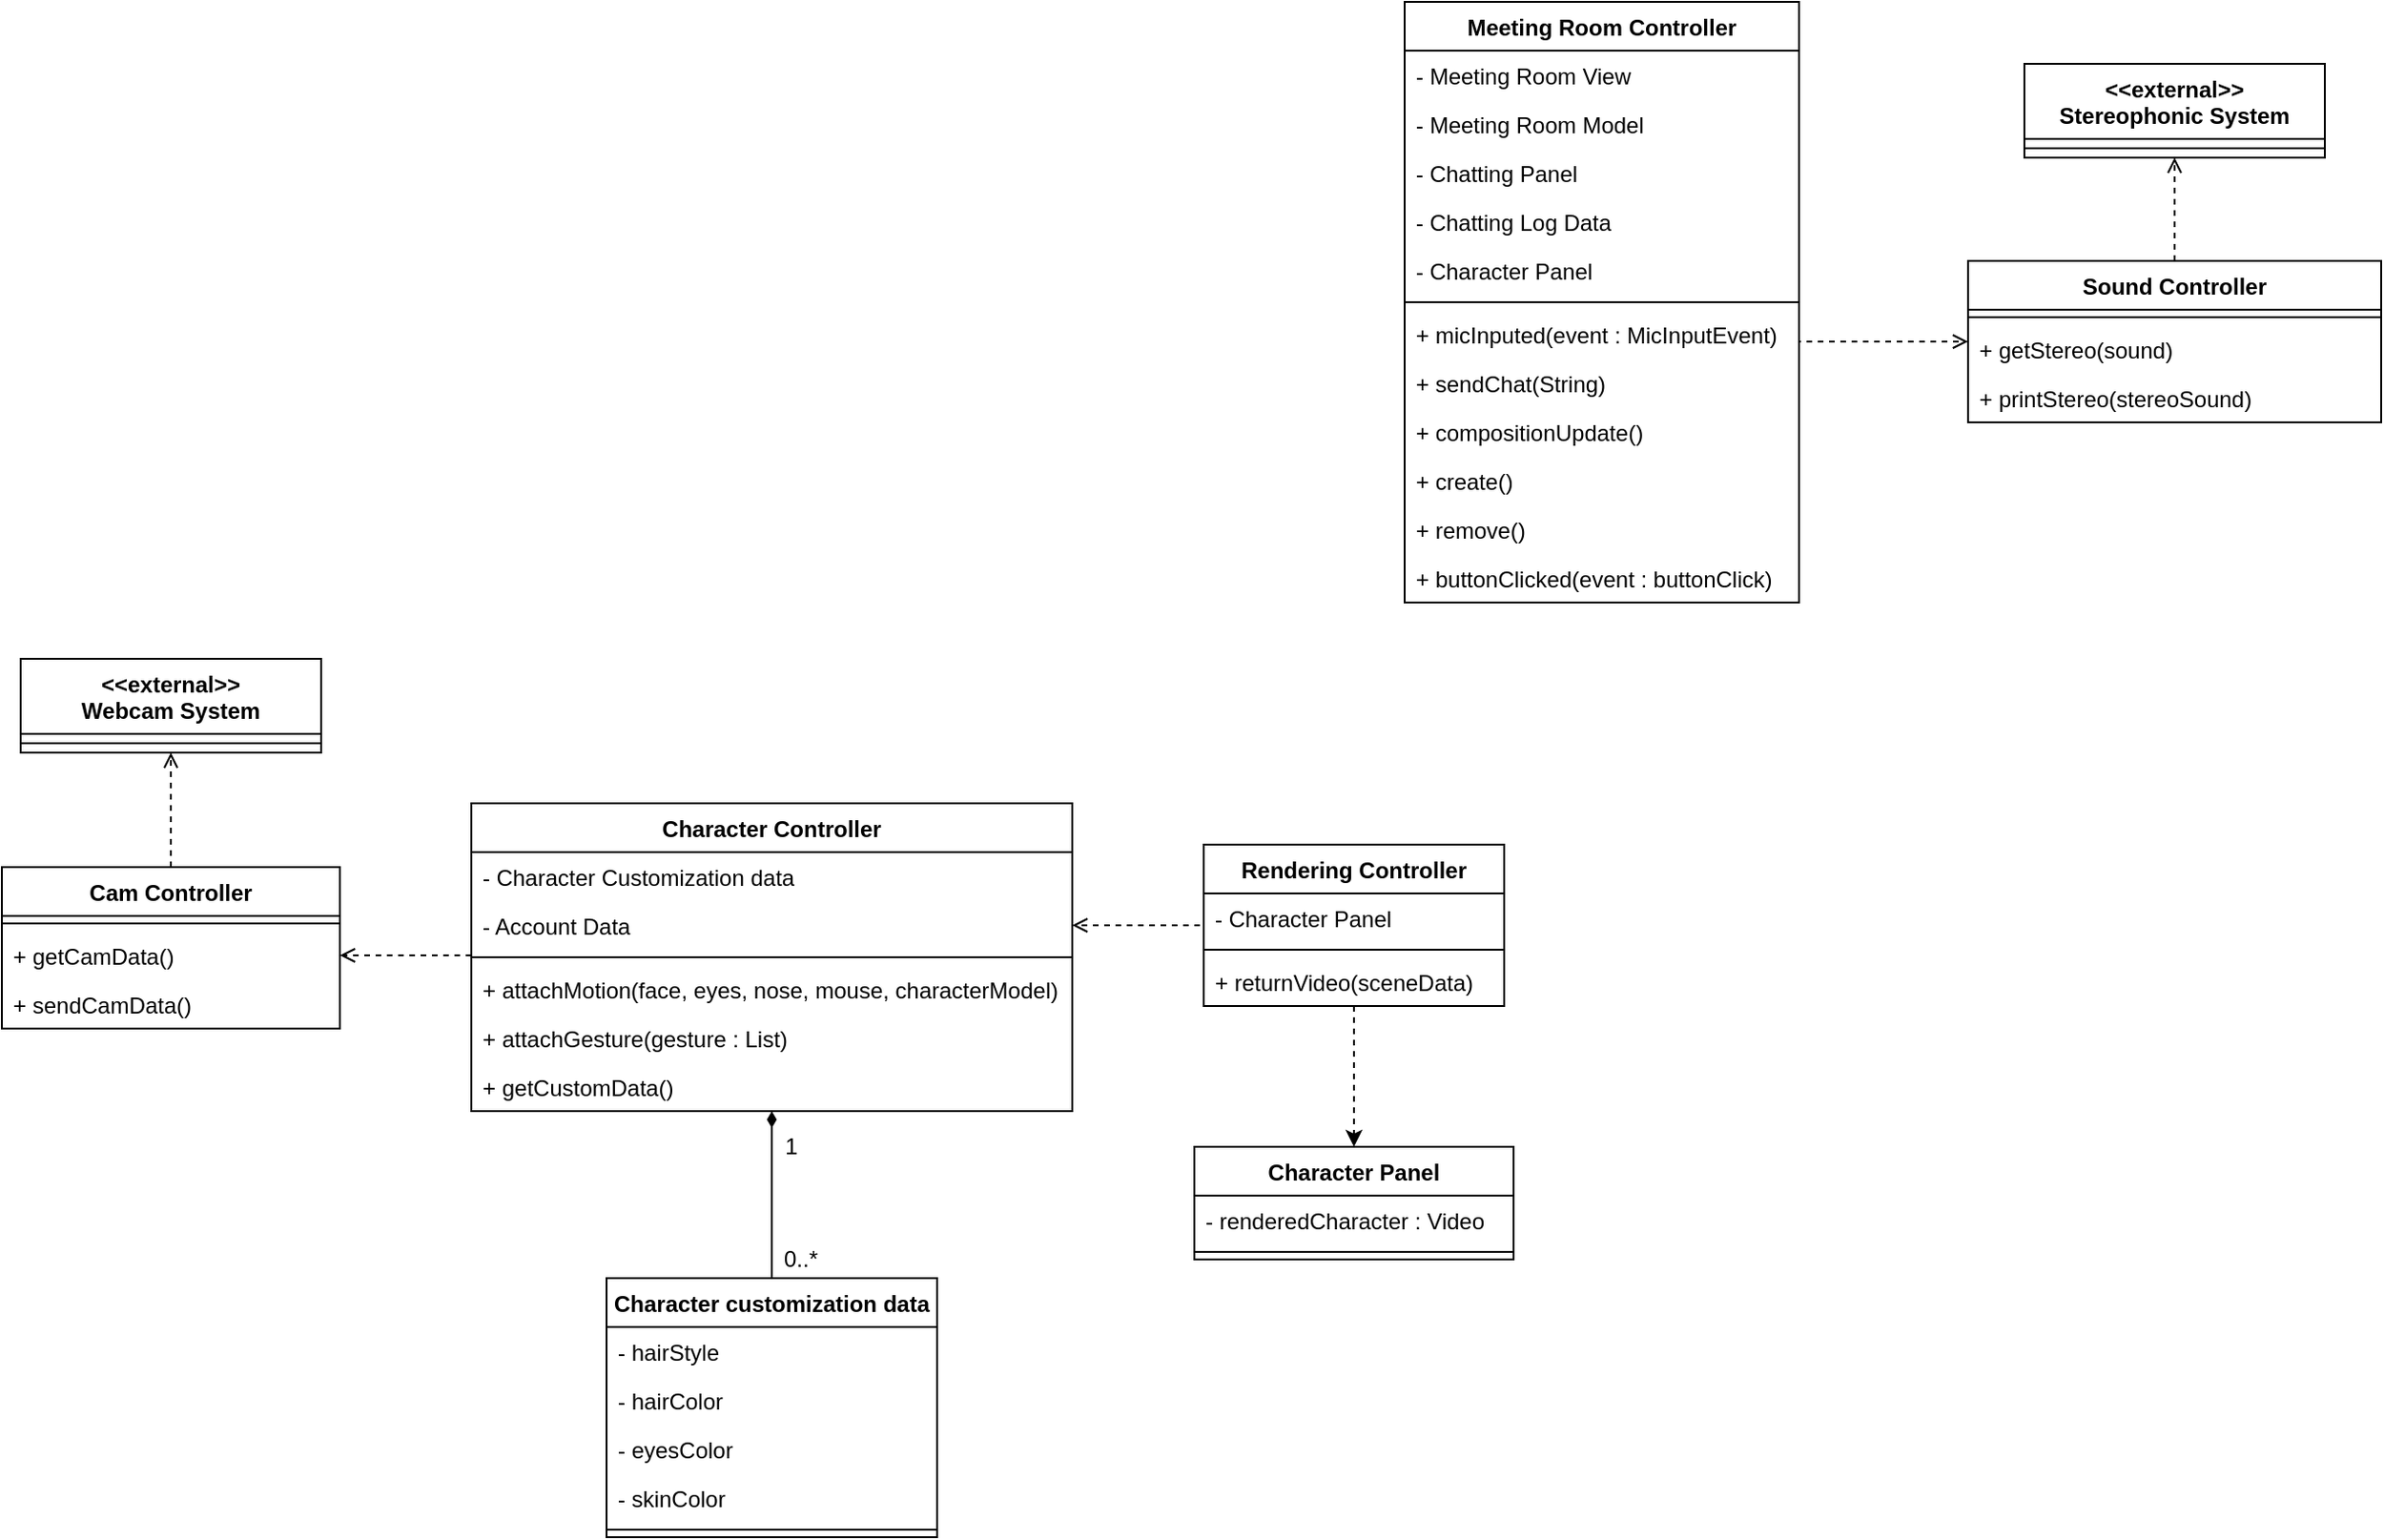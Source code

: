 <mxfile version="14.6.11" type="github">
  <diagram id="qNtHvHr-Q_ltwnV1EGBj" name="Page-1">
    <mxGraphModel dx="1221" dy="615" grid="1" gridSize="10" guides="1" tooltips="1" connect="1" arrows="1" fold="1" page="1" pageScale="1" pageWidth="827" pageHeight="1169" math="0" shadow="0">
      <root>
        <mxCell id="0" />
        <mxCell id="1" parent="0" />
        <mxCell id="Hz_aNHwt8BgAc0QITuWz-24" value="Meeting Room Controller" style="swimlane;fontStyle=1;align=center;verticalAlign=top;childLayout=stackLayout;horizontal=1;startSize=26;horizontalStack=0;resizeParent=1;resizeParentMax=0;resizeLast=0;collapsible=1;marginBottom=0;" parent="1" vertex="1">
          <mxGeometry x="827" y="110" width="210" height="320" as="geometry" />
        </mxCell>
        <mxCell id="Hz_aNHwt8BgAc0QITuWz-25" value="- Meeting Room View" style="text;strokeColor=none;fillColor=none;align=left;verticalAlign=top;spacingLeft=4;spacingRight=4;overflow=hidden;rotatable=0;points=[[0,0.5],[1,0.5]];portConstraint=eastwest;" parent="Hz_aNHwt8BgAc0QITuWz-24" vertex="1">
          <mxGeometry y="26" width="210" height="26" as="geometry" />
        </mxCell>
        <mxCell id="Hz_aNHwt8BgAc0QITuWz-28" value="- Meeting Room Model" style="text;strokeColor=none;fillColor=none;align=left;verticalAlign=top;spacingLeft=4;spacingRight=4;overflow=hidden;rotatable=0;points=[[0,0.5],[1,0.5]];portConstraint=eastwest;" parent="Hz_aNHwt8BgAc0QITuWz-24" vertex="1">
          <mxGeometry y="52" width="210" height="26" as="geometry" />
        </mxCell>
        <mxCell id="Hz_aNHwt8BgAc0QITuWz-48" value="- Chatting Panel" style="text;strokeColor=none;fillColor=none;align=left;verticalAlign=top;spacingLeft=4;spacingRight=4;overflow=hidden;rotatable=0;points=[[0,0.5],[1,0.5]];portConstraint=eastwest;" parent="Hz_aNHwt8BgAc0QITuWz-24" vertex="1">
          <mxGeometry y="78" width="210" height="26" as="geometry" />
        </mxCell>
        <mxCell id="-fM7mds_HS6A8kRONg-R-8" value="- Chatting Log Data" style="text;strokeColor=none;fillColor=none;align=left;verticalAlign=top;spacingLeft=4;spacingRight=4;overflow=hidden;rotatable=0;points=[[0,0.5],[1,0.5]];portConstraint=eastwest;" vertex="1" parent="Hz_aNHwt8BgAc0QITuWz-24">
          <mxGeometry y="104" width="210" height="26" as="geometry" />
        </mxCell>
        <mxCell id="Hz_aNHwt8BgAc0QITuWz-49" value="- Character Panel" style="text;strokeColor=none;fillColor=none;align=left;verticalAlign=top;spacingLeft=4;spacingRight=4;overflow=hidden;rotatable=0;points=[[0,0.5],[1,0.5]];portConstraint=eastwest;" parent="Hz_aNHwt8BgAc0QITuWz-24" vertex="1">
          <mxGeometry y="130" width="210" height="26" as="geometry" />
        </mxCell>
        <mxCell id="Hz_aNHwt8BgAc0QITuWz-26" value="" style="line;strokeWidth=1;fillColor=none;align=left;verticalAlign=middle;spacingTop=-1;spacingLeft=3;spacingRight=3;rotatable=0;labelPosition=right;points=[];portConstraint=eastwest;" parent="Hz_aNHwt8BgAc0QITuWz-24" vertex="1">
          <mxGeometry y="156" width="210" height="8" as="geometry" />
        </mxCell>
        <mxCell id="Hz_aNHwt8BgAc0QITuWz-27" value="+ micInputed(event : MicInputEvent)" style="text;strokeColor=none;fillColor=none;align=left;verticalAlign=top;spacingLeft=4;spacingRight=4;overflow=hidden;rotatable=0;points=[[0,0.5],[1,0.5]];portConstraint=eastwest;" parent="Hz_aNHwt8BgAc0QITuWz-24" vertex="1">
          <mxGeometry y="164" width="210" height="26" as="geometry" />
        </mxCell>
        <mxCell id="Hz_aNHwt8BgAc0QITuWz-50" value="+ sendChat(String)" style="text;strokeColor=none;fillColor=none;align=left;verticalAlign=top;spacingLeft=4;spacingRight=4;overflow=hidden;rotatable=0;points=[[0,0.5],[1,0.5]];portConstraint=eastwest;" parent="Hz_aNHwt8BgAc0QITuWz-24" vertex="1">
          <mxGeometry y="190" width="210" height="26" as="geometry" />
        </mxCell>
        <mxCell id="Hz_aNHwt8BgAc0QITuWz-51" value="+ compositionUpdate()" style="text;strokeColor=none;fillColor=none;align=left;verticalAlign=top;spacingLeft=4;spacingRight=4;overflow=hidden;rotatable=0;points=[[0,0.5],[1,0.5]];portConstraint=eastwest;" parent="Hz_aNHwt8BgAc0QITuWz-24" vertex="1">
          <mxGeometry y="216" width="210" height="26" as="geometry" />
        </mxCell>
        <mxCell id="Hz_aNHwt8BgAc0QITuWz-52" value="+ create()" style="text;strokeColor=none;fillColor=none;align=left;verticalAlign=top;spacingLeft=4;spacingRight=4;overflow=hidden;rotatable=0;points=[[0,0.5],[1,0.5]];portConstraint=eastwest;" parent="Hz_aNHwt8BgAc0QITuWz-24" vertex="1">
          <mxGeometry y="242" width="210" height="26" as="geometry" />
        </mxCell>
        <mxCell id="Hz_aNHwt8BgAc0QITuWz-53" value="+ remove()" style="text;strokeColor=none;fillColor=none;align=left;verticalAlign=top;spacingLeft=4;spacingRight=4;overflow=hidden;rotatable=0;points=[[0,0.5],[1,0.5]];portConstraint=eastwest;" parent="Hz_aNHwt8BgAc0QITuWz-24" vertex="1">
          <mxGeometry y="268" width="210" height="26" as="geometry" />
        </mxCell>
        <mxCell id="Hz_aNHwt8BgAc0QITuWz-54" value="+ buttonClicked(event : buttonClick)" style="text;strokeColor=none;fillColor=none;align=left;verticalAlign=top;spacingLeft=4;spacingRight=4;overflow=hidden;rotatable=0;points=[[0,0.5],[1,0.5]];portConstraint=eastwest;" parent="Hz_aNHwt8BgAc0QITuWz-24" vertex="1">
          <mxGeometry y="294" width="210" height="26" as="geometry" />
        </mxCell>
        <mxCell id="-fM7mds_HS6A8kRONg-R-6" style="edgeStyle=orthogonalEdgeStyle;rounded=0;orthogonalLoop=1;jettySize=auto;html=1;exitX=0.5;exitY=0;exitDx=0;exitDy=0;entryX=0.5;entryY=1;entryDx=0;entryDy=0;dashed=1;endArrow=open;endFill=0;" edge="1" parent="1" source="Hz_aNHwt8BgAc0QITuWz-30" target="Hz_aNHwt8BgAc0QITuWz-60">
          <mxGeometry relative="1" as="geometry" />
        </mxCell>
        <mxCell id="Hz_aNHwt8BgAc0QITuWz-30" value="Sound Controller" style="swimlane;fontStyle=1;align=center;verticalAlign=top;childLayout=stackLayout;horizontal=1;startSize=26;horizontalStack=0;resizeParent=1;resizeParentMax=0;resizeLast=0;collapsible=1;marginBottom=0;" parent="1" vertex="1">
          <mxGeometry x="1127" y="248" width="220" height="86" as="geometry" />
        </mxCell>
        <mxCell id="Hz_aNHwt8BgAc0QITuWz-33" value="" style="line;strokeWidth=1;fillColor=none;align=left;verticalAlign=middle;spacingTop=-1;spacingLeft=3;spacingRight=3;rotatable=0;labelPosition=right;points=[];portConstraint=eastwest;" parent="Hz_aNHwt8BgAc0QITuWz-30" vertex="1">
          <mxGeometry y="26" width="220" height="8" as="geometry" />
        </mxCell>
        <mxCell id="VSV6r8VIV5T4gKpohB-m-29" value="+ getStereo(sound)" style="text;strokeColor=none;fillColor=none;align=left;verticalAlign=top;spacingLeft=4;spacingRight=4;overflow=hidden;rotatable=0;points=[[0,0.5],[1,0.5]];portConstraint=eastwest;" parent="Hz_aNHwt8BgAc0QITuWz-30" vertex="1">
          <mxGeometry y="34" width="220" height="26" as="geometry" />
        </mxCell>
        <mxCell id="Hz_aNHwt8BgAc0QITuWz-34" value="+ printStereo(stereoSound)" style="text;strokeColor=none;fillColor=none;align=left;verticalAlign=top;spacingLeft=4;spacingRight=4;overflow=hidden;rotatable=0;points=[[0,0.5],[1,0.5]];portConstraint=eastwest;" parent="Hz_aNHwt8BgAc0QITuWz-30" vertex="1">
          <mxGeometry y="60" width="220" height="26" as="geometry" />
        </mxCell>
        <mxCell id="Hz_aNHwt8BgAc0QITuWz-60" value="&lt;&lt;external&gt;&gt;&#xa;Stereophonic System" style="swimlane;fontStyle=1;align=center;verticalAlign=top;childLayout=stackLayout;horizontal=1;startSize=40;horizontalStack=0;resizeParent=1;resizeParentMax=0;resizeLast=0;collapsible=1;marginBottom=0;" parent="1" vertex="1">
          <mxGeometry x="1157" y="143" width="160" height="50" as="geometry" />
        </mxCell>
        <mxCell id="Hz_aNHwt8BgAc0QITuWz-62" value="" style="line;strokeWidth=1;fillColor=none;align=left;verticalAlign=middle;spacingTop=-1;spacingLeft=3;spacingRight=3;rotatable=0;labelPosition=right;points=[];portConstraint=eastwest;" parent="Hz_aNHwt8BgAc0QITuWz-60" vertex="1">
          <mxGeometry y="40" width="160" height="10" as="geometry" />
        </mxCell>
        <mxCell id="VSV6r8VIV5T4gKpohB-m-1" value="Character Controller" style="swimlane;fontStyle=1;align=center;verticalAlign=top;childLayout=stackLayout;horizontal=1;startSize=26;horizontalStack=0;resizeParent=1;resizeParentMax=0;resizeLast=0;collapsible=1;marginBottom=0;" parent="1" vertex="1">
          <mxGeometry x="330" y="537" width="320" height="164" as="geometry" />
        </mxCell>
        <mxCell id="VSV6r8VIV5T4gKpohB-m-2" value="- Character Customization data" style="text;strokeColor=none;fillColor=none;align=left;verticalAlign=top;spacingLeft=4;spacingRight=4;overflow=hidden;rotatable=0;points=[[0,0.5],[1,0.5]];portConstraint=eastwest;" parent="VSV6r8VIV5T4gKpohB-m-1" vertex="1">
          <mxGeometry y="26" width="320" height="26" as="geometry" />
        </mxCell>
        <mxCell id="VSV6r8VIV5T4gKpohB-m-3" value="- Account Data" style="text;strokeColor=none;fillColor=none;align=left;verticalAlign=top;spacingLeft=4;spacingRight=4;overflow=hidden;rotatable=0;points=[[0,0.5],[1,0.5]];portConstraint=eastwest;" parent="VSV6r8VIV5T4gKpohB-m-1" vertex="1">
          <mxGeometry y="52" width="320" height="26" as="geometry" />
        </mxCell>
        <mxCell id="VSV6r8VIV5T4gKpohB-m-4" value="" style="line;strokeWidth=1;fillColor=none;align=left;verticalAlign=middle;spacingTop=-1;spacingLeft=3;spacingRight=3;rotatable=0;labelPosition=right;points=[];portConstraint=eastwest;" parent="VSV6r8VIV5T4gKpohB-m-1" vertex="1">
          <mxGeometry y="78" width="320" height="8" as="geometry" />
        </mxCell>
        <mxCell id="VSV6r8VIV5T4gKpohB-m-30" value="+ attachMotion(face, eyes, nose, mouse, characterModel)" style="text;strokeColor=none;fillColor=none;align=left;verticalAlign=top;spacingLeft=4;spacingRight=4;overflow=hidden;rotatable=0;points=[[0,0.5],[1,0.5]];portConstraint=eastwest;" parent="VSV6r8VIV5T4gKpohB-m-1" vertex="1">
          <mxGeometry y="86" width="320" height="26" as="geometry" />
        </mxCell>
        <mxCell id="-fM7mds_HS6A8kRONg-R-17" value="+ attachGesture(gesture : List)" style="text;strokeColor=none;fillColor=none;align=left;verticalAlign=top;spacingLeft=4;spacingRight=4;overflow=hidden;rotatable=0;points=[[0,0.5],[1,0.5]];portConstraint=eastwest;" vertex="1" parent="VSV6r8VIV5T4gKpohB-m-1">
          <mxGeometry y="112" width="320" height="26" as="geometry" />
        </mxCell>
        <mxCell id="VSV6r8VIV5T4gKpohB-m-5" value="+ getCustomData()" style="text;strokeColor=none;fillColor=none;align=left;verticalAlign=top;spacingLeft=4;spacingRight=4;overflow=hidden;rotatable=0;points=[[0,0.5],[1,0.5]];portConstraint=eastwest;" parent="VSV6r8VIV5T4gKpohB-m-1" vertex="1">
          <mxGeometry y="138" width="320" height="26" as="geometry" />
        </mxCell>
        <mxCell id="VSV6r8VIV5T4gKpohB-m-6" value="Character Panel" style="swimlane;fontStyle=1;align=center;verticalAlign=top;childLayout=stackLayout;horizontal=1;startSize=26;horizontalStack=0;resizeParent=1;resizeParentMax=0;resizeLast=0;collapsible=1;marginBottom=0;" parent="1" vertex="1">
          <mxGeometry x="715" y="720" width="170" height="60" as="geometry" />
        </mxCell>
        <mxCell id="VSV6r8VIV5T4gKpohB-m-7" value="- renderedCharacter : Video" style="text;strokeColor=none;fillColor=none;align=left;verticalAlign=top;spacingLeft=4;spacingRight=4;overflow=hidden;rotatable=0;points=[[0,0.5],[1,0.5]];portConstraint=eastwest;" parent="VSV6r8VIV5T4gKpohB-m-6" vertex="1">
          <mxGeometry y="26" width="170" height="26" as="geometry" />
        </mxCell>
        <mxCell id="VSV6r8VIV5T4gKpohB-m-9" value="" style="line;strokeWidth=1;fillColor=none;align=left;verticalAlign=middle;spacingTop=-1;spacingLeft=3;spacingRight=3;rotatable=0;labelPosition=right;points=[];portConstraint=eastwest;" parent="VSV6r8VIV5T4gKpohB-m-6" vertex="1">
          <mxGeometry y="52" width="170" height="8" as="geometry" />
        </mxCell>
        <mxCell id="VSV6r8VIV5T4gKpohB-m-39" style="edgeStyle=orthogonalEdgeStyle;rounded=0;orthogonalLoop=1;jettySize=auto;html=1;entryX=0.5;entryY=0;entryDx=0;entryDy=0;dashed=1;" parent="1" source="VSV6r8VIV5T4gKpohB-m-11" target="VSV6r8VIV5T4gKpohB-m-6" edge="1">
          <mxGeometry relative="1" as="geometry" />
        </mxCell>
        <mxCell id="VSV6r8VIV5T4gKpohB-m-11" value="Rendering Controller" style="swimlane;fontStyle=1;align=center;verticalAlign=top;childLayout=stackLayout;horizontal=1;startSize=26;horizontalStack=0;resizeParent=1;resizeParentMax=0;resizeLast=0;collapsible=1;marginBottom=0;" parent="1" vertex="1">
          <mxGeometry x="720" y="559" width="160" height="86" as="geometry" />
        </mxCell>
        <mxCell id="VSV6r8VIV5T4gKpohB-m-12" value="- Character Panel" style="text;strokeColor=none;fillColor=none;align=left;verticalAlign=top;spacingLeft=4;spacingRight=4;overflow=hidden;rotatable=0;points=[[0,0.5],[1,0.5]];portConstraint=eastwest;" parent="VSV6r8VIV5T4gKpohB-m-11" vertex="1">
          <mxGeometry y="26" width="160" height="26" as="geometry" />
        </mxCell>
        <mxCell id="VSV6r8VIV5T4gKpohB-m-14" value="" style="line;strokeWidth=1;fillColor=none;align=left;verticalAlign=middle;spacingTop=-1;spacingLeft=3;spacingRight=3;rotatable=0;labelPosition=right;points=[];portConstraint=eastwest;" parent="VSV6r8VIV5T4gKpohB-m-11" vertex="1">
          <mxGeometry y="52" width="160" height="8" as="geometry" />
        </mxCell>
        <mxCell id="VSV6r8VIV5T4gKpohB-m-15" value="+ returnVideo(sceneData)" style="text;strokeColor=none;fillColor=none;align=left;verticalAlign=top;spacingLeft=4;spacingRight=4;overflow=hidden;rotatable=0;points=[[0,0.5],[1,0.5]];portConstraint=eastwest;" parent="VSV6r8VIV5T4gKpohB-m-11" vertex="1">
          <mxGeometry y="60" width="160" height="26" as="geometry" />
        </mxCell>
        <mxCell id="-fM7mds_HS6A8kRONg-R-7" style="edgeStyle=orthogonalEdgeStyle;rounded=0;orthogonalLoop=1;jettySize=auto;html=1;exitX=0.5;exitY=0;exitDx=0;exitDy=0;entryX=0.5;entryY=1;entryDx=0;entryDy=0;dashed=1;endArrow=open;endFill=0;" edge="1" parent="1" source="VSV6r8VIV5T4gKpohB-m-23" target="-fM7mds_HS6A8kRONg-R-2">
          <mxGeometry relative="1" as="geometry" />
        </mxCell>
        <mxCell id="VSV6r8VIV5T4gKpohB-m-23" value="Cam Controller" style="swimlane;fontStyle=1;align=center;verticalAlign=top;childLayout=stackLayout;horizontal=1;startSize=26;horizontalStack=0;resizeParent=1;resizeParentMax=0;resizeLast=0;collapsible=1;marginBottom=0;" parent="1" vertex="1">
          <mxGeometry x="80" y="571" width="180" height="86" as="geometry" />
        </mxCell>
        <mxCell id="VSV6r8VIV5T4gKpohB-m-26" value="" style="line;strokeWidth=1;fillColor=none;align=left;verticalAlign=middle;spacingTop=-1;spacingLeft=3;spacingRight=3;rotatable=0;labelPosition=right;points=[];portConstraint=eastwest;" parent="VSV6r8VIV5T4gKpohB-m-23" vertex="1">
          <mxGeometry y="26" width="180" height="8" as="geometry" />
        </mxCell>
        <mxCell id="VSV6r8VIV5T4gKpohB-m-28" value="+ getCamData()" style="text;strokeColor=none;fillColor=none;align=left;verticalAlign=top;spacingLeft=4;spacingRight=4;overflow=hidden;rotatable=0;points=[[0,0.5],[1,0.5]];portConstraint=eastwest;" parent="VSV6r8VIV5T4gKpohB-m-23" vertex="1">
          <mxGeometry y="34" width="180" height="26" as="geometry" />
        </mxCell>
        <mxCell id="VSV6r8VIV5T4gKpohB-m-27" value="+ sendCamData()" style="text;strokeColor=none;fillColor=none;align=left;verticalAlign=top;spacingLeft=4;spacingRight=4;overflow=hidden;rotatable=0;points=[[0,0.5],[1,0.5]];portConstraint=eastwest;" parent="VSV6r8VIV5T4gKpohB-m-23" vertex="1">
          <mxGeometry y="60" width="180" height="26" as="geometry" />
        </mxCell>
        <mxCell id="VSV6r8VIV5T4gKpohB-m-31" style="edgeStyle=orthogonalEdgeStyle;rounded=0;orthogonalLoop=1;jettySize=auto;html=1;dashed=1;endArrow=open;endFill=0;" parent="1" target="Hz_aNHwt8BgAc0QITuWz-30" edge="1">
          <mxGeometry relative="1" as="geometry">
            <mxPoint x="1037" y="283" as="sourcePoint" />
            <Array as="points">
              <mxPoint x="1037" y="291" />
            </Array>
            <mxPoint x="1117" y="283" as="targetPoint" />
          </mxGeometry>
        </mxCell>
        <mxCell id="-fM7mds_HS6A8kRONg-R-2" value="&lt;&lt;external&gt;&gt;&#xa;Webcam System" style="swimlane;fontStyle=1;align=center;verticalAlign=top;childLayout=stackLayout;horizontal=1;startSize=40;horizontalStack=0;resizeParent=1;resizeParentMax=0;resizeLast=0;collapsible=1;marginBottom=0;" vertex="1" parent="1">
          <mxGeometry x="90" y="460" width="160" height="50" as="geometry" />
        </mxCell>
        <mxCell id="-fM7mds_HS6A8kRONg-R-3" value="" style="line;strokeWidth=1;fillColor=none;align=left;verticalAlign=middle;spacingTop=-1;spacingLeft=3;spacingRight=3;rotatable=0;labelPosition=right;points=[];portConstraint=eastwest;" vertex="1" parent="-fM7mds_HS6A8kRONg-R-2">
          <mxGeometry y="40" width="160" height="10" as="geometry" />
        </mxCell>
        <mxCell id="-fM7mds_HS6A8kRONg-R-24" style="edgeStyle=orthogonalEdgeStyle;rounded=0;orthogonalLoop=1;jettySize=auto;html=1;endArrow=diamondThin;endFill=1;" edge="1" parent="1" source="-fM7mds_HS6A8kRONg-R-9" target="VSV6r8VIV5T4gKpohB-m-1">
          <mxGeometry relative="1" as="geometry">
            <Array as="points">
              <mxPoint x="490" y="730" />
              <mxPoint x="490" y="730" />
            </Array>
          </mxGeometry>
        </mxCell>
        <mxCell id="-fM7mds_HS6A8kRONg-R-9" value="Character customization data" style="swimlane;fontStyle=1;align=center;verticalAlign=top;childLayout=stackLayout;horizontal=1;startSize=26;horizontalStack=0;resizeParent=1;resizeParentMax=0;resizeLast=0;collapsible=1;marginBottom=0;" vertex="1" parent="1">
          <mxGeometry x="402" y="790" width="176" height="138" as="geometry" />
        </mxCell>
        <mxCell id="-fM7mds_HS6A8kRONg-R-22" value="- hairStyle" style="text;strokeColor=none;fillColor=none;align=left;verticalAlign=top;spacingLeft=4;spacingRight=4;overflow=hidden;rotatable=0;points=[[0,0.5],[1,0.5]];portConstraint=eastwest;" vertex="1" parent="-fM7mds_HS6A8kRONg-R-9">
          <mxGeometry y="26" width="176" height="26" as="geometry" />
        </mxCell>
        <mxCell id="-fM7mds_HS6A8kRONg-R-21" value="- hairColor" style="text;strokeColor=none;fillColor=none;align=left;verticalAlign=top;spacingLeft=4;spacingRight=4;overflow=hidden;rotatable=0;points=[[0,0.5],[1,0.5]];portConstraint=eastwest;" vertex="1" parent="-fM7mds_HS6A8kRONg-R-9">
          <mxGeometry y="52" width="176" height="26" as="geometry" />
        </mxCell>
        <mxCell id="-fM7mds_HS6A8kRONg-R-20" value="- eyesColor" style="text;strokeColor=none;fillColor=none;align=left;verticalAlign=top;spacingLeft=4;spacingRight=4;overflow=hidden;rotatable=0;points=[[0,0.5],[1,0.5]];portConstraint=eastwest;" vertex="1" parent="-fM7mds_HS6A8kRONg-R-9">
          <mxGeometry y="78" width="176" height="26" as="geometry" />
        </mxCell>
        <mxCell id="-fM7mds_HS6A8kRONg-R-10" value="- skinColor" style="text;strokeColor=none;fillColor=none;align=left;verticalAlign=top;spacingLeft=4;spacingRight=4;overflow=hidden;rotatable=0;points=[[0,0.5],[1,0.5]];portConstraint=eastwest;" vertex="1" parent="-fM7mds_HS6A8kRONg-R-9">
          <mxGeometry y="104" width="176" height="26" as="geometry" />
        </mxCell>
        <mxCell id="-fM7mds_HS6A8kRONg-R-11" value="" style="line;strokeWidth=1;fillColor=none;align=left;verticalAlign=middle;spacingTop=-1;spacingLeft=3;spacingRight=3;rotatable=0;labelPosition=right;points=[];portConstraint=eastwest;" vertex="1" parent="-fM7mds_HS6A8kRONg-R-9">
          <mxGeometry y="130" width="176" height="8" as="geometry" />
        </mxCell>
        <mxCell id="-fM7mds_HS6A8kRONg-R-25" value="1" style="text;html=1;align=center;verticalAlign=middle;resizable=0;points=[];autosize=1;strokeColor=none;" vertex="1" parent="1">
          <mxGeometry x="490" y="710" width="20" height="20" as="geometry" />
        </mxCell>
        <mxCell id="-fM7mds_HS6A8kRONg-R-27" value="0..*" style="text;html=1;align=center;verticalAlign=middle;resizable=0;points=[];autosize=1;strokeColor=none;" vertex="1" parent="1">
          <mxGeometry x="490" y="770" width="30" height="20" as="geometry" />
        </mxCell>
        <mxCell id="-fM7mds_HS6A8kRONg-R-36" style="edgeStyle=orthogonalEdgeStyle;rounded=0;orthogonalLoop=1;jettySize=auto;html=1;exitX=0;exitY=0.5;exitDx=0;exitDy=0;entryX=1;entryY=0.5;entryDx=0;entryDy=0;dashed=1;endArrow=open;endFill=0;" edge="1" parent="1" source="VSV6r8VIV5T4gKpohB-m-30" target="VSV6r8VIV5T4gKpohB-m-28">
          <mxGeometry relative="1" as="geometry">
            <Array as="points">
              <mxPoint x="330" y="618" />
            </Array>
          </mxGeometry>
        </mxCell>
        <mxCell id="-fM7mds_HS6A8kRONg-R-38" style="edgeStyle=orthogonalEdgeStyle;rounded=0;orthogonalLoop=1;jettySize=auto;html=1;exitX=0;exitY=0.5;exitDx=0;exitDy=0;entryX=1;entryY=0.5;entryDx=0;entryDy=0;dashed=1;endArrow=open;endFill=0;" edge="1" parent="1" source="VSV6r8VIV5T4gKpohB-m-12" target="VSV6r8VIV5T4gKpohB-m-3">
          <mxGeometry relative="1" as="geometry">
            <Array as="points">
              <mxPoint x="720" y="602" />
            </Array>
          </mxGeometry>
        </mxCell>
      </root>
    </mxGraphModel>
  </diagram>
</mxfile>

